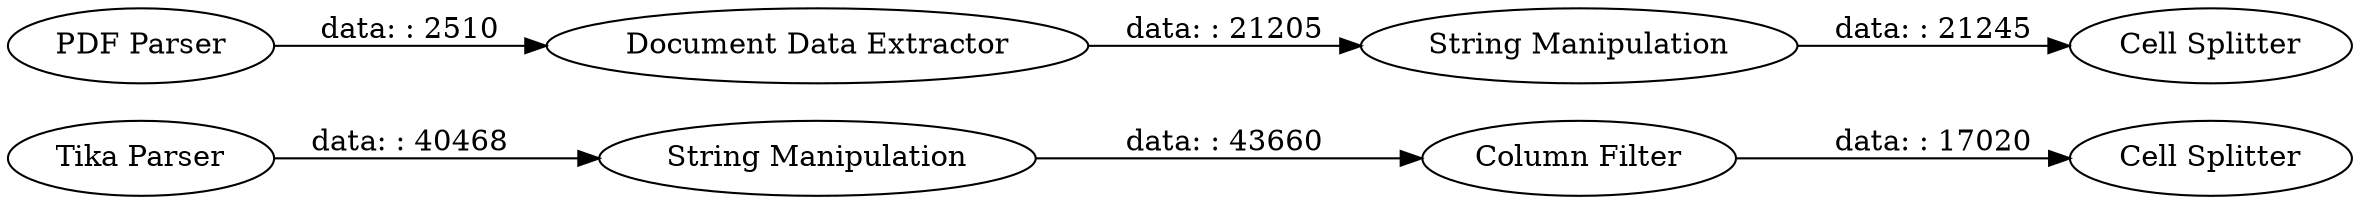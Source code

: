 digraph {
	"-6489404700696760076_1" [label="Tika Parser"]
	"-6489404700696760076_2" [label="PDF Parser"]
	"-6489404700696760076_14" [label="String Manipulation"]
	"-6489404700696760076_12" [label="String Manipulation"]
	"-6489404700696760076_15" [label="Column Filter"]
	"-6489404700696760076_3" [label="Document Data Extractor"]
	"-6489404700696760076_16" [label="Cell Splitter"]
	"-6489404700696760076_13" [label="Cell Splitter"]
	"-6489404700696760076_15" -> "-6489404700696760076_16" [label="data: : 17020"]
	"-6489404700696760076_12" -> "-6489404700696760076_13" [label="data: : 21245"]
	"-6489404700696760076_1" -> "-6489404700696760076_14" [label="data: : 40468"]
	"-6489404700696760076_14" -> "-6489404700696760076_15" [label="data: : 43660"]
	"-6489404700696760076_3" -> "-6489404700696760076_12" [label="data: : 21205"]
	"-6489404700696760076_2" -> "-6489404700696760076_3" [label="data: : 2510"]
	rankdir=LR
}
